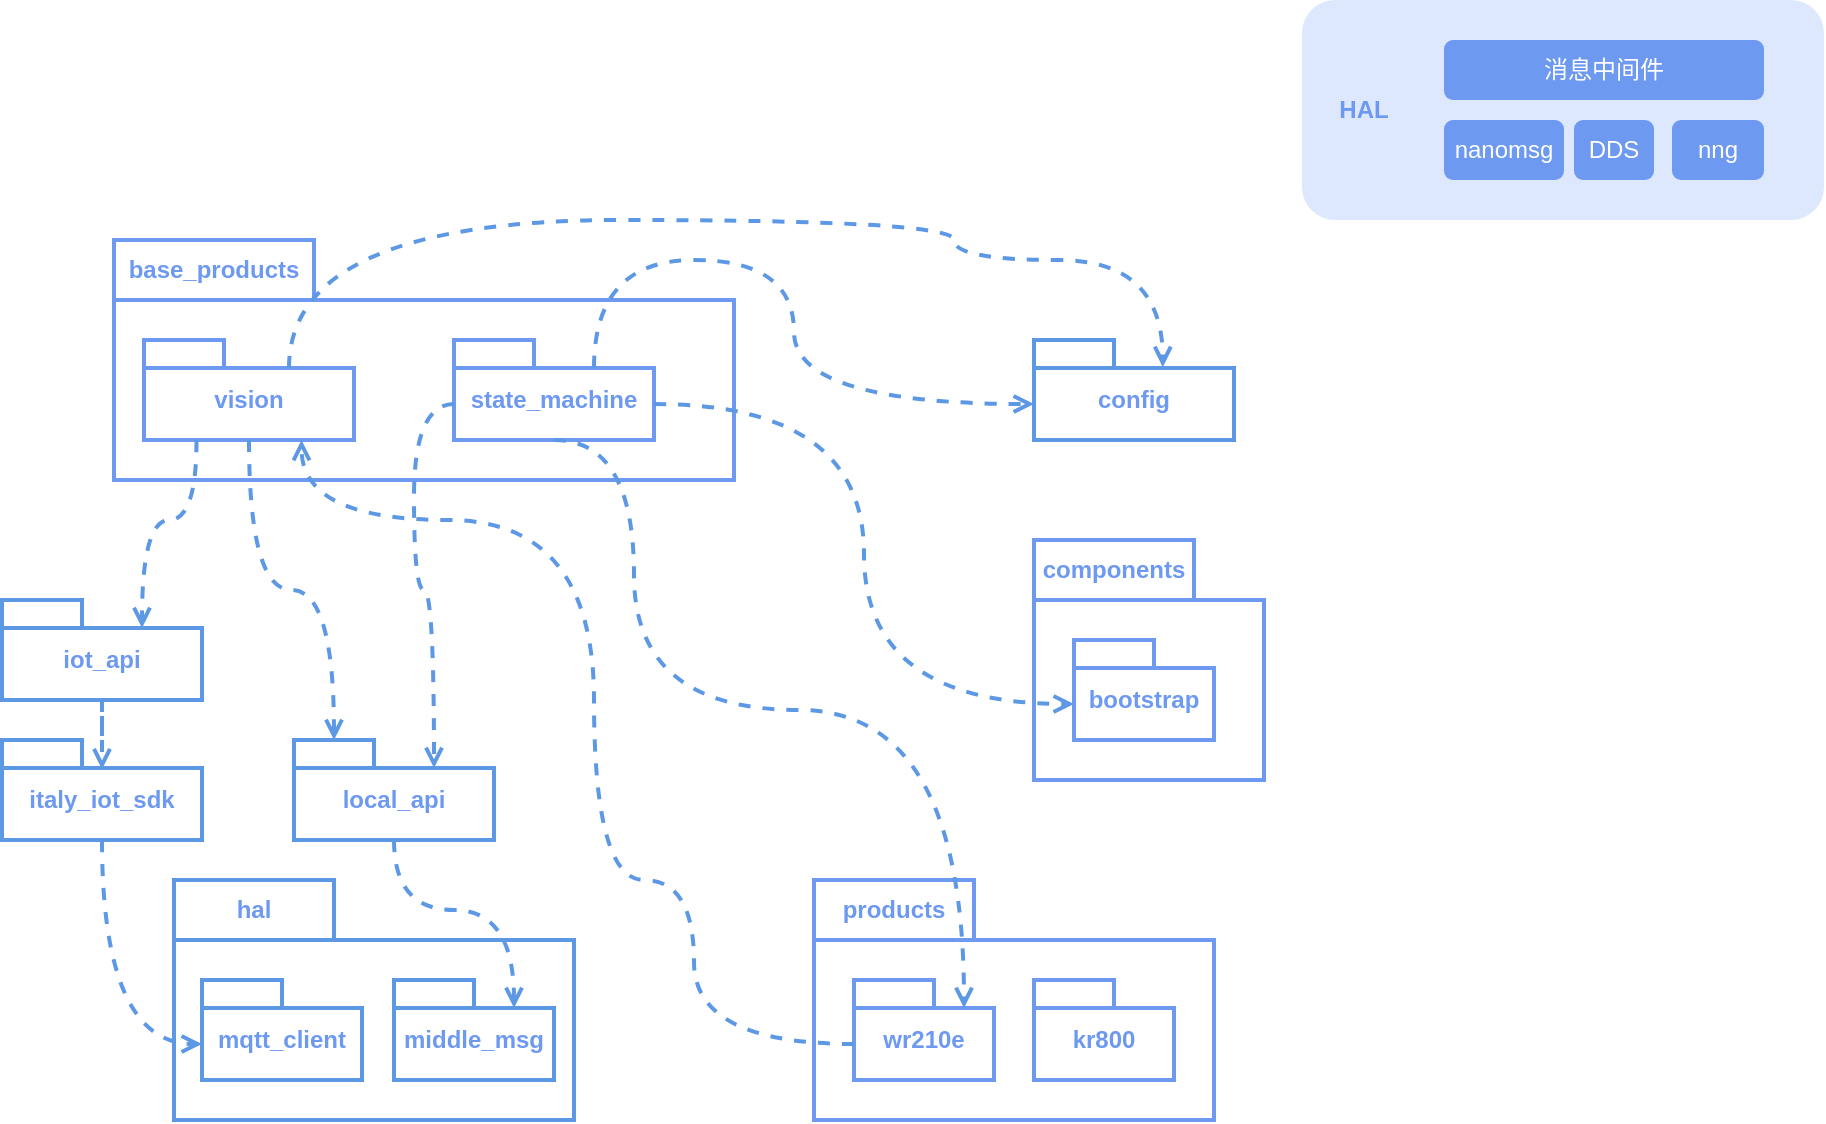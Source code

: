 <mxfile version="22.1.17" type="github">
  <diagram id="C5RBs43oDa-KdzZeNtuy" name="Page-1">
    <mxGraphModel dx="989" dy="514" grid="1" gridSize="10" guides="1" tooltips="1" connect="1" arrows="1" fold="1" page="1" pageScale="1" pageWidth="827" pageHeight="1169" math="0" shadow="0">
      <root>
        <mxCell id="WIyWlLk6GJQsqaUBKTNV-0" />
        <mxCell id="WIyWlLk6GJQsqaUBKTNV-1" parent="WIyWlLk6GJQsqaUBKTNV-0" />
        <mxCell id="JsssTWT-lbuTw5NgOQ8w-8" value="" style="shape=folder;fontStyle=1;spacingTop=10;tabWidth=100;tabHeight=30;tabPosition=left;html=1;whiteSpace=wrap;strokeColor=#6d99f1;strokeWidth=2;fontColor=#6d99f1;" vertex="1" parent="WIyWlLk6GJQsqaUBKTNV-1">
          <mxGeometry x="150" y="290" width="310" height="120" as="geometry" />
        </mxCell>
        <mxCell id="JsssTWT-lbuTw5NgOQ8w-10" value="&lt;b&gt;base_products&lt;/b&gt;" style="text;html=1;strokeColor=#6d99f1;fillColor=none;align=center;verticalAlign=middle;whiteSpace=wrap;rounded=0;strokeWidth=2;fontColor=#6d99f1;" vertex="1" parent="WIyWlLk6GJQsqaUBKTNV-1">
          <mxGeometry x="150" y="290" width="100" height="30" as="geometry" />
        </mxCell>
        <mxCell id="JsssTWT-lbuTw5NgOQ8w-11" value="state_machine" style="shape=folder;fontStyle=1;spacingTop=10;tabWidth=40;tabHeight=14;tabPosition=left;html=1;whiteSpace=wrap;strokeColor=#6d99f1;strokeWidth=2;fontColor=#6d99f1;" vertex="1" parent="WIyWlLk6GJQsqaUBKTNV-1">
          <mxGeometry x="320" y="340" width="100" height="50" as="geometry" />
        </mxCell>
        <mxCell id="JsssTWT-lbuTw5NgOQ8w-12" value="vision" style="shape=folder;fontStyle=1;spacingTop=10;tabWidth=40;tabHeight=14;tabPosition=left;html=1;whiteSpace=wrap;strokeColor=#6d99f1;strokeWidth=2;fontColor=#6d99f1;" vertex="1" parent="WIyWlLk6GJQsqaUBKTNV-1">
          <mxGeometry x="165" y="340" width="105" height="50" as="geometry" />
        </mxCell>
        <mxCell id="JsssTWT-lbuTw5NgOQ8w-13" value="" style="shape=folder;fontStyle=1;spacingTop=10;tabWidth=80;tabHeight=30;tabPosition=left;html=1;whiteSpace=wrap;strokeColor=#6d99f1;strokeWidth=2;fontColor=#6d99f1;" vertex="1" parent="WIyWlLk6GJQsqaUBKTNV-1">
          <mxGeometry x="500" y="610" width="200" height="120" as="geometry" />
        </mxCell>
        <mxCell id="JsssTWT-lbuTw5NgOQ8w-14" value="&lt;b&gt;products&lt;/b&gt;" style="text;html=1;strokeColor=#6d99f1;fillColor=none;align=center;verticalAlign=middle;whiteSpace=wrap;rounded=0;strokeWidth=2;fontColor=#6d99f1;" vertex="1" parent="WIyWlLk6GJQsqaUBKTNV-1">
          <mxGeometry x="500" y="610" width="80" height="30" as="geometry" />
        </mxCell>
        <mxCell id="JsssTWT-lbuTw5NgOQ8w-15" value="wr210e" style="shape=folder;fontStyle=1;spacingTop=10;tabWidth=40;tabHeight=14;tabPosition=left;html=1;whiteSpace=wrap;strokeColor=#6d99f1;strokeWidth=2;fontColor=#6d99f1;" vertex="1" parent="WIyWlLk6GJQsqaUBKTNV-1">
          <mxGeometry x="520" y="660" width="70" height="50" as="geometry" />
        </mxCell>
        <mxCell id="JsssTWT-lbuTw5NgOQ8w-16" value="kr800" style="shape=folder;fontStyle=1;spacingTop=10;tabWidth=40;tabHeight=14;tabPosition=left;html=1;whiteSpace=wrap;strokeColor=#6d99f1;strokeWidth=2;fontColor=#6d99f1;" vertex="1" parent="WIyWlLk6GJQsqaUBKTNV-1">
          <mxGeometry x="610" y="660" width="70" height="50" as="geometry" />
        </mxCell>
        <mxCell id="JsssTWT-lbuTw5NgOQ8w-17" value="italy_iot_sdk" style="shape=folder;fontStyle=1;spacingTop=10;tabWidth=40;tabHeight=14;tabPosition=left;html=1;whiteSpace=wrap;strokeColor=#5d98e5;strokeWidth=2;fontColor=#6d99f1;" vertex="1" parent="WIyWlLk6GJQsqaUBKTNV-1">
          <mxGeometry x="94" y="540" width="100" height="50" as="geometry" />
        </mxCell>
        <mxCell id="JsssTWT-lbuTw5NgOQ8w-18" value="iot_api" style="shape=folder;fontStyle=1;spacingTop=10;tabWidth=40;tabHeight=14;tabPosition=left;html=1;whiteSpace=wrap;strokeColor=#5d98e5;strokeWidth=2;fontColor=#6d99f1;" vertex="1" parent="WIyWlLk6GJQsqaUBKTNV-1">
          <mxGeometry x="94" y="470" width="100" height="50" as="geometry" />
        </mxCell>
        <mxCell id="JsssTWT-lbuTw5NgOQ8w-19" value="local_api" style="shape=folder;fontStyle=1;spacingTop=10;tabWidth=40;tabHeight=14;tabPosition=left;html=1;whiteSpace=wrap;strokeColor=#5d98e5;strokeWidth=2;fontColor=#6d99f1;" vertex="1" parent="WIyWlLk6GJQsqaUBKTNV-1">
          <mxGeometry x="240" y="540" width="100" height="50" as="geometry" />
        </mxCell>
        <mxCell id="JsssTWT-lbuTw5NgOQ8w-24" value="" style="shape=folder;fontStyle=1;spacingTop=10;tabWidth=80;tabHeight=30;tabPosition=left;html=1;whiteSpace=wrap;strokeColor=#5d98e5;strokeWidth=2;fontColor=#6d99f1;" vertex="1" parent="WIyWlLk6GJQsqaUBKTNV-1">
          <mxGeometry x="180" y="610" width="200" height="120" as="geometry" />
        </mxCell>
        <mxCell id="JsssTWT-lbuTw5NgOQ8w-25" value="&lt;b&gt;hal&lt;/b&gt;" style="text;html=1;strokeColor=#5d98e5;fillColor=none;align=center;verticalAlign=middle;whiteSpace=wrap;rounded=0;strokeWidth=2;fontColor=#6d99f1;" vertex="1" parent="WIyWlLk6GJQsqaUBKTNV-1">
          <mxGeometry x="180" y="610" width="80" height="30" as="geometry" />
        </mxCell>
        <mxCell id="JsssTWT-lbuTw5NgOQ8w-26" value="mqtt_client" style="shape=folder;fontStyle=1;spacingTop=10;tabWidth=40;tabHeight=14;tabPosition=left;html=1;whiteSpace=wrap;strokeColor=#5d98e5;strokeWidth=2;fontColor=#6d99f1;" vertex="1" parent="WIyWlLk6GJQsqaUBKTNV-1">
          <mxGeometry x="194" y="660" width="80" height="50" as="geometry" />
        </mxCell>
        <mxCell id="JsssTWT-lbuTw5NgOQ8w-27" value="middle_msg" style="shape=folder;fontStyle=1;spacingTop=10;tabWidth=40;tabHeight=14;tabPosition=left;html=1;whiteSpace=wrap;strokeColor=#5d98e5;strokeWidth=2;fontColor=#6d99f1;" vertex="1" parent="WIyWlLk6GJQsqaUBKTNV-1">
          <mxGeometry x="290" y="660" width="80" height="50" as="geometry" />
        </mxCell>
        <mxCell id="JsssTWT-lbuTw5NgOQ8w-29" style="edgeStyle=orthogonalEdgeStyle;rounded=0;orthogonalLoop=1;jettySize=auto;html=1;entryX=0.5;entryY=0.293;entryDx=0;entryDy=0;entryPerimeter=0;endArrow=open;endFill=0;strokeColor=#5d98e5;strokeWidth=2;fontColor=#6d99f1;dashed=1;" edge="1" parent="WIyWlLk6GJQsqaUBKTNV-1" source="JsssTWT-lbuTw5NgOQ8w-18" target="JsssTWT-lbuTw5NgOQ8w-17">
          <mxGeometry relative="1" as="geometry" />
        </mxCell>
        <mxCell id="JsssTWT-lbuTw5NgOQ8w-30" style="edgeStyle=orthogonalEdgeStyle;rounded=0;orthogonalLoop=1;jettySize=auto;html=1;entryX=0;entryY=0;entryDx=60;entryDy=14;entryPerimeter=0;endArrow=open;endFill=0;strokeColor=#5d98e5;strokeWidth=2;fontColor=#6d99f1;curved=1;dashed=1;" edge="1" parent="WIyWlLk6GJQsqaUBKTNV-1" source="JsssTWT-lbuTw5NgOQ8w-19" target="JsssTWT-lbuTw5NgOQ8w-27">
          <mxGeometry relative="1" as="geometry" />
        </mxCell>
        <mxCell id="JsssTWT-lbuTw5NgOQ8w-31" value="" style="rounded=1;whiteSpace=wrap;html=1;fillColor=#dde7fd;strokeColor=none;" vertex="1" parent="WIyWlLk6GJQsqaUBKTNV-1">
          <mxGeometry x="744" y="170" width="261" height="110" as="geometry" />
        </mxCell>
        <mxCell id="JsssTWT-lbuTw5NgOQ8w-32" value="消息中间件" style="rounded=1;whiteSpace=wrap;html=1;strokeColor=none;fillColor=#6d99f1;fontColor=#ffffff;" vertex="1" parent="WIyWlLk6GJQsqaUBKTNV-1">
          <mxGeometry x="815" y="190" width="160" height="30" as="geometry" />
        </mxCell>
        <mxCell id="JsssTWT-lbuTw5NgOQ8w-33" value="nanomsg" style="rounded=1;whiteSpace=wrap;html=1;strokeColor=none;fillColor=#6d99f1;fontColor=#ffffff;" vertex="1" parent="WIyWlLk6GJQsqaUBKTNV-1">
          <mxGeometry x="815" y="230" width="60" height="30" as="geometry" />
        </mxCell>
        <mxCell id="JsssTWT-lbuTw5NgOQ8w-34" value="DDS" style="rounded=1;whiteSpace=wrap;html=1;strokeColor=none;fillColor=#6d99f1;fontColor=#ffffff;" vertex="1" parent="WIyWlLk6GJQsqaUBKTNV-1">
          <mxGeometry x="880" y="230" width="40" height="30" as="geometry" />
        </mxCell>
        <mxCell id="JsssTWT-lbuTw5NgOQ8w-35" value="HAL" style="text;html=1;strokeColor=none;fillColor=none;align=center;verticalAlign=middle;whiteSpace=wrap;rounded=0;fontColor=#6d99f1;fontStyle=1" vertex="1" parent="WIyWlLk6GJQsqaUBKTNV-1">
          <mxGeometry x="740" y="210" width="70" height="30" as="geometry" />
        </mxCell>
        <mxCell id="JsssTWT-lbuTw5NgOQ8w-43" value="nng" style="rounded=1;whiteSpace=wrap;html=1;strokeColor=none;fillColor=#6d99f1;fontColor=#ffffff;" vertex="1" parent="WIyWlLk6GJQsqaUBKTNV-1">
          <mxGeometry x="929" y="230" width="46" height="30" as="geometry" />
        </mxCell>
        <mxCell id="JsssTWT-lbuTw5NgOQ8w-52" value="" style="shape=folder;fontStyle=1;spacingTop=10;tabWidth=80;tabHeight=30;tabPosition=left;html=1;whiteSpace=wrap;strokeColor=#6d99f1;strokeWidth=2;fontColor=#6d99f1;" vertex="1" parent="WIyWlLk6GJQsqaUBKTNV-1">
          <mxGeometry x="610" y="440" width="115" height="120" as="geometry" />
        </mxCell>
        <mxCell id="JsssTWT-lbuTw5NgOQ8w-53" value="&lt;b&gt;components&lt;/b&gt;" style="text;html=1;strokeColor=#6d99f1;fillColor=none;align=center;verticalAlign=middle;whiteSpace=wrap;rounded=0;strokeWidth=2;fontColor=#6d99f1;" vertex="1" parent="WIyWlLk6GJQsqaUBKTNV-1">
          <mxGeometry x="610" y="440" width="80" height="30" as="geometry" />
        </mxCell>
        <mxCell id="JsssTWT-lbuTw5NgOQ8w-54" value="bootstrap" style="shape=folder;fontStyle=1;spacingTop=10;tabWidth=40;tabHeight=14;tabPosition=left;html=1;whiteSpace=wrap;strokeColor=#6d99f1;strokeWidth=2;fontColor=#6d99f1;" vertex="1" parent="WIyWlLk6GJQsqaUBKTNV-1">
          <mxGeometry x="630" y="490" width="70" height="50" as="geometry" />
        </mxCell>
        <mxCell id="JsssTWT-lbuTw5NgOQ8w-56" value="config" style="shape=folder;fontStyle=1;spacingTop=10;tabWidth=40;tabHeight=14;tabPosition=left;html=1;whiteSpace=wrap;strokeColor=#5d98e5;strokeWidth=2;fontColor=#6d99f1;" vertex="1" parent="WIyWlLk6GJQsqaUBKTNV-1">
          <mxGeometry x="610" y="340" width="100" height="50" as="geometry" />
        </mxCell>
        <mxCell id="JsssTWT-lbuTw5NgOQ8w-57" style="edgeStyle=orthogonalEdgeStyle;rounded=0;orthogonalLoop=1;jettySize=auto;html=1;exitX=0.25;exitY=1;exitDx=0;exitDy=0;exitPerimeter=0;entryX=0;entryY=0;entryDx=70;entryDy=14;entryPerimeter=0;curved=1;strokeWidth=2;endArrow=open;strokeColor=#5d98e5;fontColor=#6d99f1;endFill=0;dashed=1;" edge="1" parent="WIyWlLk6GJQsqaUBKTNV-1" source="JsssTWT-lbuTw5NgOQ8w-12" target="JsssTWT-lbuTw5NgOQ8w-18">
          <mxGeometry relative="1" as="geometry" />
        </mxCell>
        <mxCell id="JsssTWT-lbuTw5NgOQ8w-63" style="edgeStyle=orthogonalEdgeStyle;rounded=0;orthogonalLoop=1;jettySize=auto;html=1;exitX=0.5;exitY=1;exitDx=0;exitDy=0;exitPerimeter=0;entryX=0;entryY=0;entryDx=20;entryDy=0;entryPerimeter=0;curved=1;strokeWidth=2;endArrow=open;strokeColor=#5d98e5;fontColor=#6d99f1;endFill=0;dashed=1;" edge="1" parent="WIyWlLk6GJQsqaUBKTNV-1" source="JsssTWT-lbuTw5NgOQ8w-12" target="JsssTWT-lbuTw5NgOQ8w-19">
          <mxGeometry relative="1" as="geometry">
            <Array as="points">
              <mxPoint x="218" y="465" />
              <mxPoint x="260" y="465" />
            </Array>
          </mxGeometry>
        </mxCell>
        <mxCell id="JsssTWT-lbuTw5NgOQ8w-65" style="edgeStyle=orthogonalEdgeStyle;rounded=0;orthogonalLoop=1;jettySize=auto;html=1;entryX=0;entryY=0;entryDx=0;entryDy=32;entryPerimeter=0;curved=1;strokeWidth=2;endArrow=open;strokeColor=#5d98e5;fontColor=#6d99f1;endFill=0;dashed=1;" edge="1" parent="WIyWlLk6GJQsqaUBKTNV-1" source="JsssTWT-lbuTw5NgOQ8w-17" target="JsssTWT-lbuTw5NgOQ8w-26">
          <mxGeometry relative="1" as="geometry" />
        </mxCell>
        <mxCell id="JsssTWT-lbuTw5NgOQ8w-67" style="edgeStyle=orthogonalEdgeStyle;rounded=0;orthogonalLoop=1;jettySize=auto;html=1;exitX=0;exitY=0;exitDx=0;exitDy=32;exitPerimeter=0;entryX=0.75;entryY=1;entryDx=0;entryDy=0;entryPerimeter=0;curved=1;endArrow=open;strokeColor=#5d98e5;fontColor=#6d99f1;strokeWidth=2;endFill=0;dashed=1;" edge="1" parent="WIyWlLk6GJQsqaUBKTNV-1" source="JsssTWT-lbuTw5NgOQ8w-15" target="JsssTWT-lbuTw5NgOQ8w-12">
          <mxGeometry relative="1" as="geometry">
            <Array as="points">
              <mxPoint x="440" y="692" />
              <mxPoint x="440" y="610" />
              <mxPoint x="390" y="610" />
              <mxPoint x="390" y="430" />
              <mxPoint x="244" y="430" />
            </Array>
          </mxGeometry>
        </mxCell>
        <mxCell id="JsssTWT-lbuTw5NgOQ8w-73" style="edgeStyle=orthogonalEdgeStyle;rounded=0;orthogonalLoop=1;jettySize=auto;html=1;exitX=0;exitY=0;exitDx=0;exitDy=32;exitPerimeter=0;entryX=0;entryY=0;entryDx=70;entryDy=14;entryPerimeter=0;curved=1;endArrow=open;strokeColor=#5d98e5;fontColor=#6d99f1;strokeWidth=2;endFill=0;dashed=1;" edge="1" parent="WIyWlLk6GJQsqaUBKTNV-1" source="JsssTWT-lbuTw5NgOQ8w-11" target="JsssTWT-lbuTw5NgOQ8w-19">
          <mxGeometry relative="1" as="geometry" />
        </mxCell>
        <mxCell id="JsssTWT-lbuTw5NgOQ8w-76" style="edgeStyle=orthogonalEdgeStyle;rounded=0;orthogonalLoop=1;jettySize=auto;html=1;exitX=0.5;exitY=1;exitDx=0;exitDy=0;exitPerimeter=0;entryX=0;entryY=0;entryDx=55;entryDy=14;entryPerimeter=0;curved=1;endArrow=open;strokeColor=#5d98e5;fontColor=#6d99f1;strokeWidth=2;endFill=0;dashed=1;" edge="1" parent="WIyWlLk6GJQsqaUBKTNV-1" source="JsssTWT-lbuTw5NgOQ8w-11" target="JsssTWT-lbuTw5NgOQ8w-15">
          <mxGeometry relative="1" as="geometry">
            <Array as="points">
              <mxPoint x="410" y="390" />
              <mxPoint x="410" y="525" />
              <mxPoint x="575" y="525" />
            </Array>
          </mxGeometry>
        </mxCell>
        <mxCell id="JsssTWT-lbuTw5NgOQ8w-80" style="edgeStyle=orthogonalEdgeStyle;rounded=0;orthogonalLoop=1;jettySize=auto;html=1;exitX=0;exitY=0;exitDx=100;exitDy=32;exitPerimeter=0;entryX=0;entryY=0;entryDx=0;entryDy=32;entryPerimeter=0;curved=1;endArrow=open;strokeColor=#5d98e5;fontColor=#6d99f1;strokeWidth=2;endFill=0;dashed=1;" edge="1" parent="WIyWlLk6GJQsqaUBKTNV-1" source="JsssTWT-lbuTw5NgOQ8w-11" target="JsssTWT-lbuTw5NgOQ8w-54">
          <mxGeometry relative="1" as="geometry" />
        </mxCell>
        <mxCell id="JsssTWT-lbuTw5NgOQ8w-81" style="edgeStyle=orthogonalEdgeStyle;rounded=0;orthogonalLoop=1;jettySize=auto;html=1;exitX=0;exitY=0;exitDx=72.5;exitDy=14;exitPerimeter=0;entryX=0.644;entryY=0.272;entryDx=0;entryDy=0;entryPerimeter=0;curved=1;endArrow=open;strokeColor=#5d98e5;fontColor=#6d99f1;strokeWidth=2;endFill=0;dashed=1;" edge="1" parent="WIyWlLk6GJQsqaUBKTNV-1" source="JsssTWT-lbuTw5NgOQ8w-12" target="JsssTWT-lbuTw5NgOQ8w-56">
          <mxGeometry relative="1" as="geometry">
            <Array as="points">
              <mxPoint x="237" y="280" />
              <mxPoint x="570" y="280" />
              <mxPoint x="570" y="300" />
              <mxPoint x="674" y="300" />
            </Array>
          </mxGeometry>
        </mxCell>
        <mxCell id="JsssTWT-lbuTw5NgOQ8w-83" style="edgeStyle=orthogonalEdgeStyle;rounded=0;orthogonalLoop=1;jettySize=auto;html=1;exitX=0;exitY=0;exitDx=70;exitDy=14;exitPerimeter=0;entryX=0;entryY=0;entryDx=0;entryDy=32;entryPerimeter=0;curved=1;endArrow=open;strokeColor=#5d98e5;fontColor=#6d99f1;strokeWidth=2;endFill=0;dashed=1;" edge="1" parent="WIyWlLk6GJQsqaUBKTNV-1" source="JsssTWT-lbuTw5NgOQ8w-11" target="JsssTWT-lbuTw5NgOQ8w-56">
          <mxGeometry relative="1" as="geometry">
            <Array as="points">
              <mxPoint x="390" y="300" />
              <mxPoint x="490" y="300" />
              <mxPoint x="490" y="372" />
            </Array>
          </mxGeometry>
        </mxCell>
      </root>
    </mxGraphModel>
  </diagram>
</mxfile>

